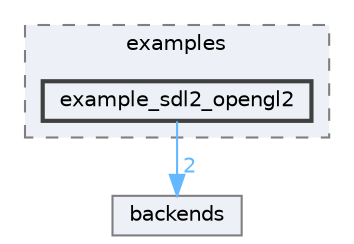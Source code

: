 digraph "runtime/imgui/examples/example_sdl2_opengl2"
{
 // LATEX_PDF_SIZE
  bgcolor="transparent";
  edge [fontname=Helvetica,fontsize=10,labelfontname=Helvetica,labelfontsize=10];
  node [fontname=Helvetica,fontsize=10,shape=box,height=0.2,width=0.4];
  compound=true
  subgraph clusterdir_ab944393f9802f1f645e8d187873bf1b {
    graph [ bgcolor="#edf0f7", pencolor="grey50", label="examples", fontname=Helvetica,fontsize=10 style="filled,dashed", URL="dir_ab944393f9802f1f645e8d187873bf1b.html",tooltip=""]
  dir_202b09726aa8740800c25299afff5195 [label="example_sdl2_opengl2", fillcolor="#edf0f7", color="grey25", style="filled,bold", URL="dir_202b09726aa8740800c25299afff5195.html",tooltip=""];
  }
  dir_248c6eab834282c3fd2db1e6009aeb27 [label="backends", fillcolor="#edf0f7", color="grey50", style="filled", URL="dir_248c6eab834282c3fd2db1e6009aeb27.html",tooltip=""];
  dir_202b09726aa8740800c25299afff5195->dir_248c6eab834282c3fd2db1e6009aeb27 [headlabel="2", labeldistance=1.5 headhref="dir_000054_000007.html" href="dir_000054_000007.html" color="steelblue1" fontcolor="steelblue1"];
}
